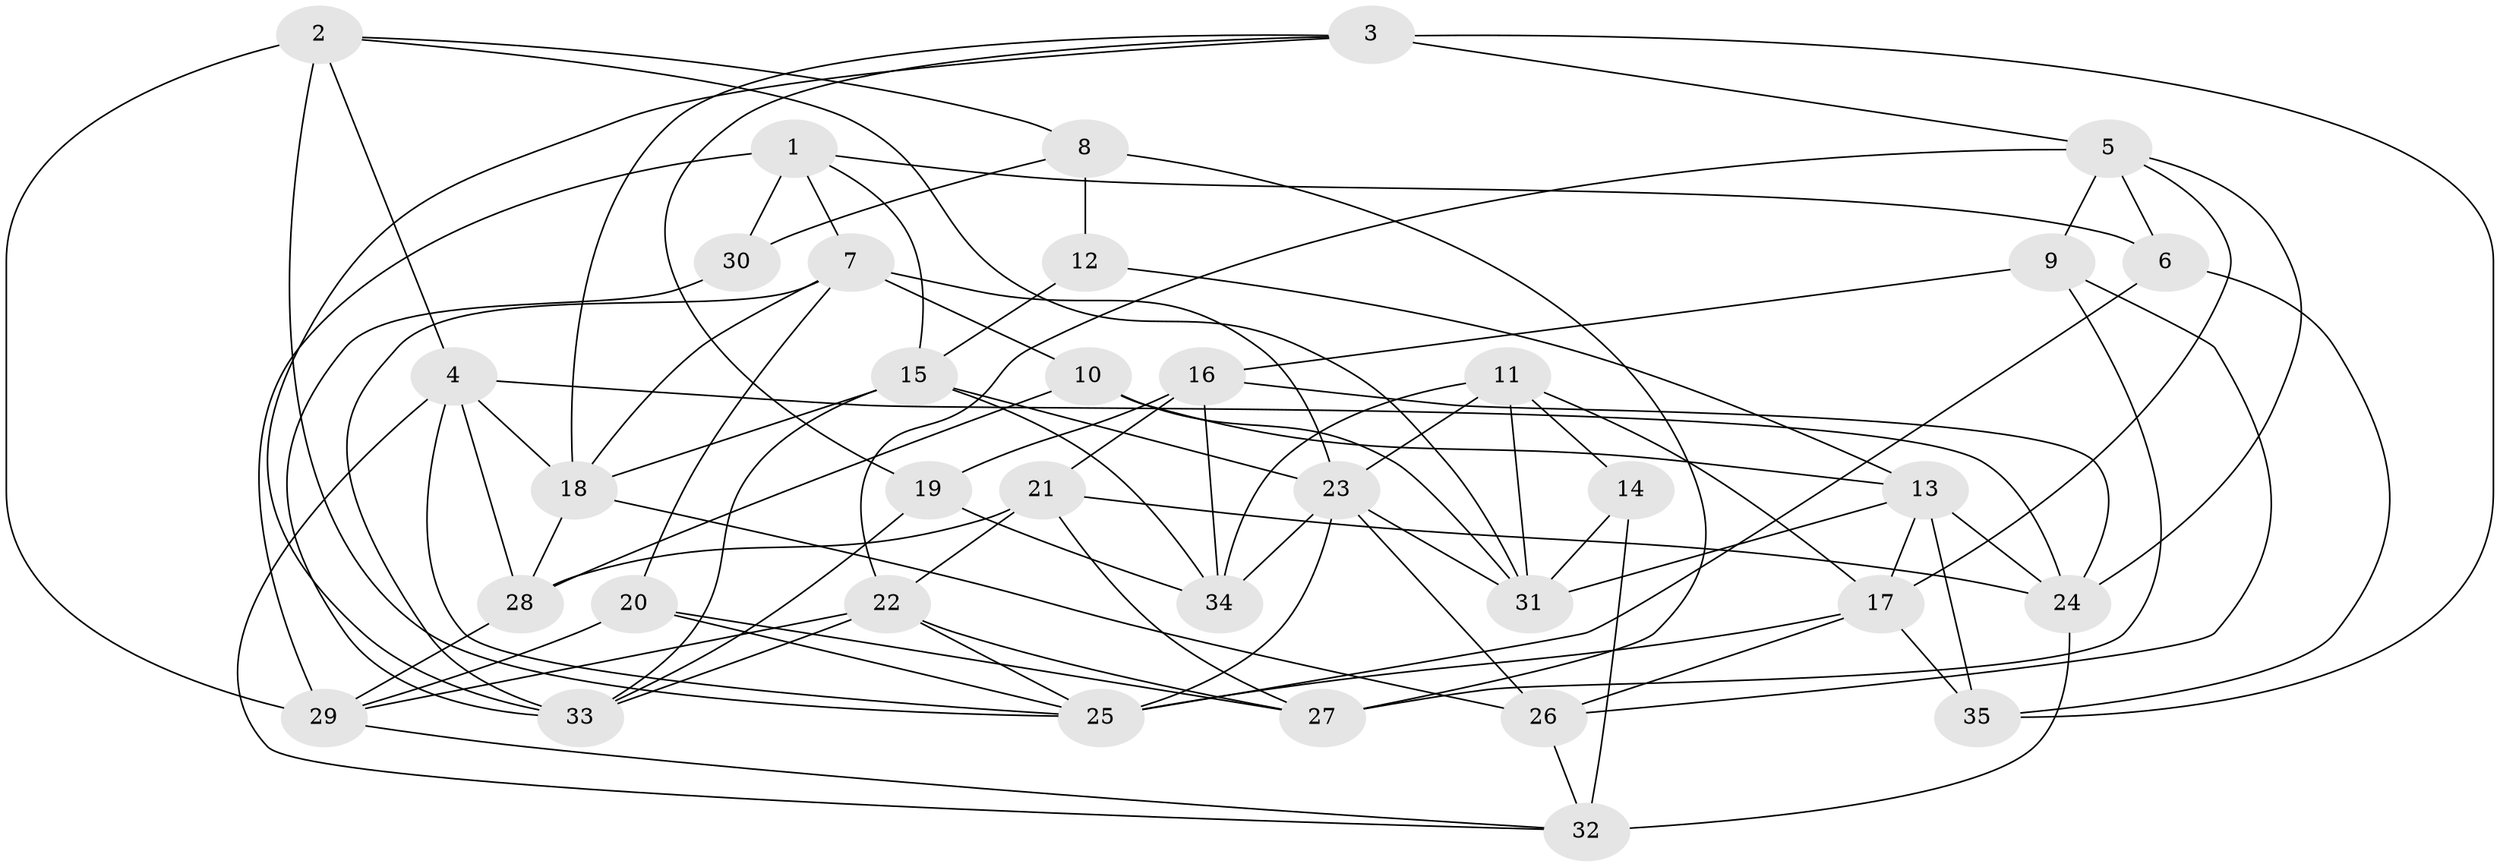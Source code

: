 // original degree distribution, {4: 1.0}
// Generated by graph-tools (version 1.1) at 2025/38/03/04/25 23:38:04]
// undirected, 35 vertices, 89 edges
graph export_dot {
  node [color=gray90,style=filled];
  1;
  2;
  3;
  4;
  5;
  6;
  7;
  8;
  9;
  10;
  11;
  12;
  13;
  14;
  15;
  16;
  17;
  18;
  19;
  20;
  21;
  22;
  23;
  24;
  25;
  26;
  27;
  28;
  29;
  30;
  31;
  32;
  33;
  34;
  35;
  1 -- 6 [weight=1.0];
  1 -- 7 [weight=1.0];
  1 -- 15 [weight=1.0];
  1 -- 29 [weight=2.0];
  1 -- 30 [weight=1.0];
  2 -- 4 [weight=1.0];
  2 -- 8 [weight=1.0];
  2 -- 25 [weight=1.0];
  2 -- 29 [weight=2.0];
  2 -- 31 [weight=1.0];
  3 -- 5 [weight=1.0];
  3 -- 18 [weight=1.0];
  3 -- 19 [weight=1.0];
  3 -- 33 [weight=1.0];
  3 -- 35 [weight=2.0];
  4 -- 18 [weight=1.0];
  4 -- 24 [weight=1.0];
  4 -- 25 [weight=1.0];
  4 -- 28 [weight=1.0];
  4 -- 32 [weight=1.0];
  5 -- 6 [weight=1.0];
  5 -- 9 [weight=1.0];
  5 -- 17 [weight=1.0];
  5 -- 22 [weight=1.0];
  5 -- 24 [weight=1.0];
  6 -- 25 [weight=1.0];
  6 -- 35 [weight=1.0];
  7 -- 10 [weight=1.0];
  7 -- 18 [weight=1.0];
  7 -- 20 [weight=1.0];
  7 -- 23 [weight=1.0];
  7 -- 33 [weight=1.0];
  8 -- 12 [weight=2.0];
  8 -- 27 [weight=1.0];
  8 -- 30 [weight=2.0];
  9 -- 16 [weight=1.0];
  9 -- 26 [weight=2.0];
  9 -- 27 [weight=2.0];
  10 -- 13 [weight=2.0];
  10 -- 28 [weight=2.0];
  10 -- 31 [weight=1.0];
  11 -- 14 [weight=1.0];
  11 -- 17 [weight=1.0];
  11 -- 23 [weight=1.0];
  11 -- 31 [weight=1.0];
  11 -- 34 [weight=2.0];
  12 -- 13 [weight=1.0];
  12 -- 15 [weight=1.0];
  13 -- 17 [weight=1.0];
  13 -- 24 [weight=1.0];
  13 -- 31 [weight=1.0];
  13 -- 35 [weight=2.0];
  14 -- 31 [weight=1.0];
  14 -- 32 [weight=2.0];
  15 -- 18 [weight=1.0];
  15 -- 23 [weight=1.0];
  15 -- 33 [weight=1.0];
  15 -- 34 [weight=1.0];
  16 -- 19 [weight=1.0];
  16 -- 21 [weight=2.0];
  16 -- 24 [weight=1.0];
  16 -- 34 [weight=1.0];
  17 -- 25 [weight=1.0];
  17 -- 26 [weight=1.0];
  17 -- 35 [weight=1.0];
  18 -- 26 [weight=1.0];
  18 -- 28 [weight=1.0];
  19 -- 33 [weight=1.0];
  19 -- 34 [weight=1.0];
  20 -- 25 [weight=1.0];
  20 -- 27 [weight=1.0];
  20 -- 29 [weight=1.0];
  21 -- 22 [weight=1.0];
  21 -- 24 [weight=1.0];
  21 -- 27 [weight=1.0];
  21 -- 28 [weight=1.0];
  22 -- 25 [weight=1.0];
  22 -- 27 [weight=1.0];
  22 -- 29 [weight=1.0];
  22 -- 33 [weight=1.0];
  23 -- 25 [weight=2.0];
  23 -- 26 [weight=1.0];
  23 -- 31 [weight=1.0];
  23 -- 34 [weight=1.0];
  24 -- 32 [weight=1.0];
  26 -- 32 [weight=1.0];
  28 -- 29 [weight=1.0];
  29 -- 32 [weight=1.0];
  30 -- 33 [weight=1.0];
}
